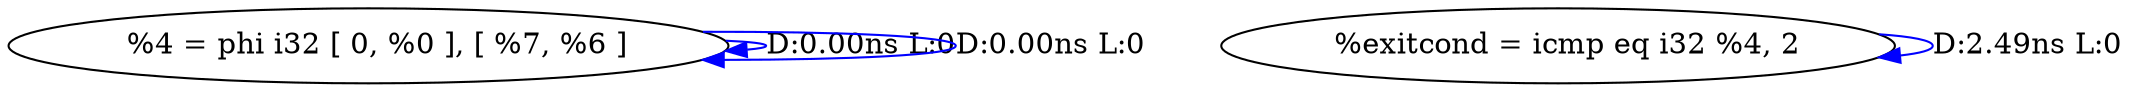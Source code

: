 digraph {
Node0x2de46c0[label="  %4 = phi i32 [ 0, %0 ], [ %7, %6 ]"];
Node0x2de46c0 -> Node0x2de46c0[label="D:0.00ns L:0",color=blue];
Node0x2de46c0 -> Node0x2de46c0[label="D:0.00ns L:0",color=blue];
Node0x2de47a0[label="  %exitcond = icmp eq i32 %4, 2"];
Node0x2de47a0 -> Node0x2de47a0[label="D:2.49ns L:0",color=blue];
}
